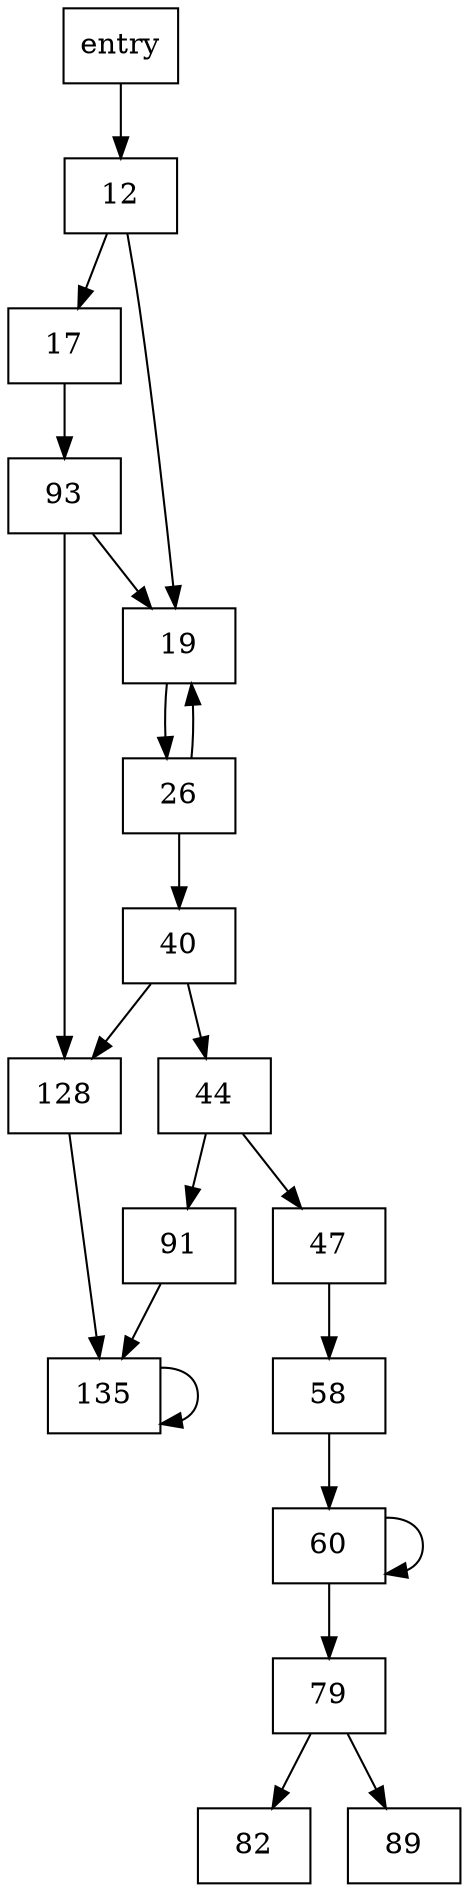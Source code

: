 digraph CFG {
    // Nodes
    node [shape=box];
    entry [label="entry"];
    block_12 [label="12"];
    block_17 [label="17"];
    block_19 [label="19"];
    block_26 [label="26"];
    block_40 [label="40"];
    block_44 [label="44"];
    block_47 [label="47"];
    block_58 [label="58"];
    block_60 [label="60"];
    block_79 [label="79"];
    block_82 [label="82"];
    block_89 [label="89"];
    block_91 [label="91"];
    block_93 [label="93"];
    block_128 [label="128"];
    block_135 [label="135"];

    // Edges
    entry -> block_12;
    block_12 -> block_17;
    block_12 -> block_19;
    block_17 -> block_93;
    block_19 -> block_26;
    block_26 -> block_19;
    block_26 -> block_40;
    block_40 -> block_128;
    block_40 -> block_44;
    block_44 -> block_47;
    block_44 -> block_91;
    block_47 -> block_58;
    block_58 -> block_60;
    block_60 -> block_60; // Loop
    block_60 -> block_79;
    block_79 -> block_82;
    block_79 -> block_89;
    block_91 -> block_135;
    block_93 -> block_19;
    block_93 -> block_128;
    block_128 -> block_135;
    block_135 -> block_135; // Loop
}